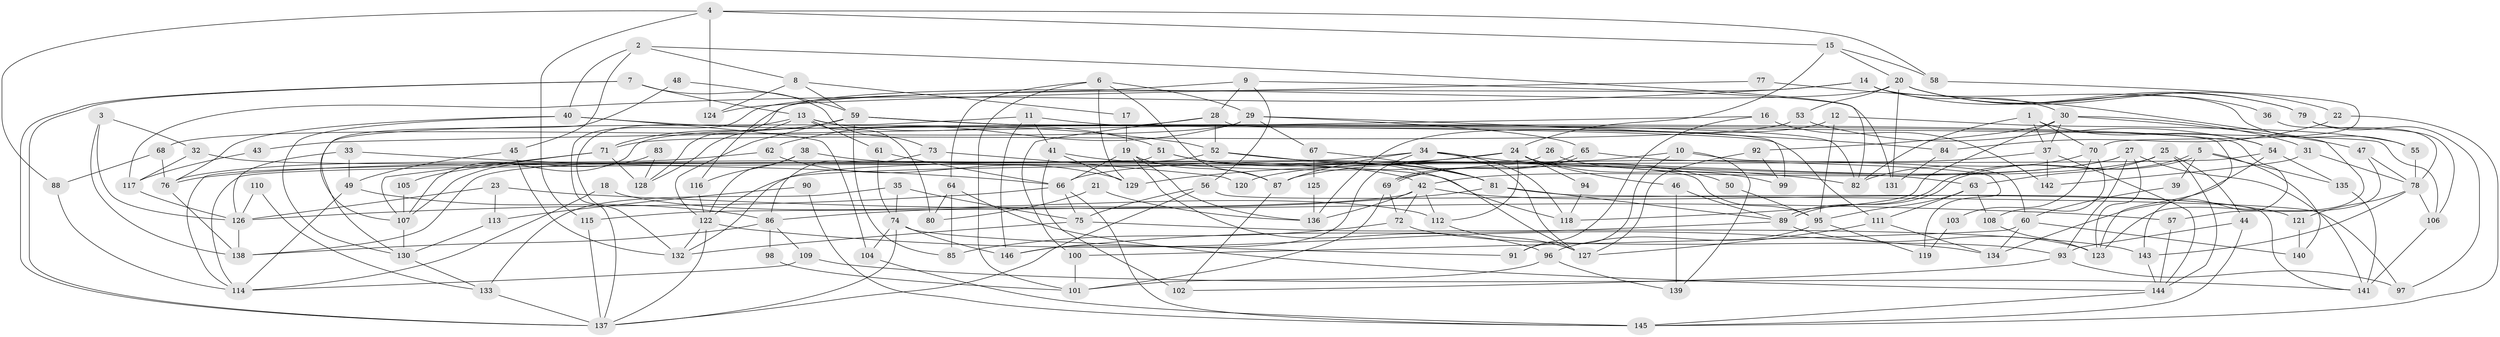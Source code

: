 // coarse degree distribution, {7: 0.08163265306122448, 4: 0.14285714285714285, 3: 0.24489795918367346, 6: 0.08163265306122448, 5: 0.1326530612244898, 9: 0.061224489795918366, 10: 0.030612244897959183, 2: 0.14285714285714285, 8: 0.07142857142857142, 11: 0.01020408163265306}
// Generated by graph-tools (version 1.1) at 2025/41/03/06/25 10:41:55]
// undirected, 146 vertices, 292 edges
graph export_dot {
graph [start="1"]
  node [color=gray90,style=filled];
  1;
  2;
  3;
  4;
  5;
  6;
  7;
  8;
  9;
  10;
  11;
  12;
  13;
  14;
  15;
  16;
  17;
  18;
  19;
  20;
  21;
  22;
  23;
  24;
  25;
  26;
  27;
  28;
  29;
  30;
  31;
  32;
  33;
  34;
  35;
  36;
  37;
  38;
  39;
  40;
  41;
  42;
  43;
  44;
  45;
  46;
  47;
  48;
  49;
  50;
  51;
  52;
  53;
  54;
  55;
  56;
  57;
  58;
  59;
  60;
  61;
  62;
  63;
  64;
  65;
  66;
  67;
  68;
  69;
  70;
  71;
  72;
  73;
  74;
  75;
  76;
  77;
  78;
  79;
  80;
  81;
  82;
  83;
  84;
  85;
  86;
  87;
  88;
  89;
  90;
  91;
  92;
  93;
  94;
  95;
  96;
  97;
  98;
  99;
  100;
  101;
  102;
  103;
  104;
  105;
  106;
  107;
  108;
  109;
  110;
  111;
  112;
  113;
  114;
  115;
  116;
  117;
  118;
  119;
  120;
  121;
  122;
  123;
  124;
  125;
  126;
  127;
  128;
  129;
  130;
  131;
  132;
  133;
  134;
  135;
  136;
  137;
  138;
  139;
  140;
  141;
  142;
  143;
  144;
  145;
  146;
  1 -- 82;
  1 -- 54;
  1 -- 37;
  1 -- 70;
  2 -- 82;
  2 -- 40;
  2 -- 8;
  2 -- 45;
  3 -- 32;
  3 -- 126;
  3 -- 138;
  4 -- 115;
  4 -- 58;
  4 -- 15;
  4 -- 88;
  4 -- 124;
  5 -- 135;
  5 -- 89;
  5 -- 89;
  5 -- 39;
  5 -- 140;
  6 -- 64;
  6 -- 87;
  6 -- 29;
  6 -- 101;
  6 -- 129;
  7 -- 13;
  7 -- 137;
  7 -- 137;
  7 -- 73;
  8 -- 59;
  8 -- 17;
  8 -- 124;
  9 -- 56;
  9 -- 28;
  9 -- 116;
  9 -- 131;
  10 -- 60;
  10 -- 66;
  10 -- 91;
  10 -- 139;
  11 -- 143;
  11 -- 146;
  11 -- 41;
  11 -- 130;
  12 -- 95;
  12 -- 136;
  12 -- 55;
  13 -- 61;
  13 -- 51;
  13 -- 80;
  13 -- 123;
  13 -- 128;
  13 -- 132;
  14 -- 79;
  14 -- 137;
  14 -- 30;
  14 -- 55;
  14 -- 117;
  15 -- 24;
  15 -- 20;
  15 -- 58;
  16 -- 91;
  16 -- 142;
  16 -- 43;
  17 -- 19;
  18 -- 112;
  18 -- 114;
  19 -- 87;
  19 -- 96;
  19 -- 66;
  19 -- 136;
  20 -- 128;
  20 -- 22;
  20 -- 36;
  20 -- 53;
  20 -- 79;
  20 -- 131;
  21 -- 80;
  21 -- 136;
  22 -- 84;
  22 -- 145;
  23 -- 57;
  23 -- 126;
  23 -- 113;
  24 -- 99;
  24 -- 76;
  24 -- 46;
  24 -- 94;
  24 -- 112;
  24 -- 129;
  25 -- 87;
  25 -- 63;
  25 -- 44;
  25 -- 144;
  26 -- 63;
  26 -- 114;
  27 -- 141;
  27 -- 123;
  27 -- 42;
  27 -- 93;
  27 -- 120;
  28 -- 52;
  28 -- 107;
  28 -- 99;
  28 -- 100;
  29 -- 62;
  29 -- 65;
  29 -- 67;
  29 -- 68;
  29 -- 84;
  30 -- 37;
  30 -- 31;
  30 -- 47;
  30 -- 92;
  30 -- 118;
  31 -- 78;
  31 -- 142;
  32 -- 118;
  32 -- 117;
  33 -- 126;
  33 -- 66;
  33 -- 49;
  34 -- 146;
  34 -- 132;
  34 -- 50;
  34 -- 87;
  34 -- 118;
  34 -- 127;
  35 -- 75;
  35 -- 133;
  35 -- 74;
  36 -- 78;
  37 -- 69;
  37 -- 142;
  37 -- 144;
  38 -- 42;
  38 -- 116;
  38 -- 122;
  39 -- 60;
  40 -- 52;
  40 -- 104;
  40 -- 76;
  40 -- 130;
  41 -- 129;
  41 -- 82;
  41 -- 102;
  42 -- 72;
  42 -- 112;
  42 -- 115;
  42 -- 121;
  42 -- 136;
  43 -- 117;
  44 -- 145;
  44 -- 93;
  45 -- 132;
  45 -- 49;
  46 -- 89;
  46 -- 139;
  47 -- 78;
  47 -- 57;
  48 -- 107;
  48 -- 59;
  49 -- 86;
  49 -- 114;
  50 -- 95;
  51 -- 127;
  51 -- 114;
  51 -- 81;
  52 -- 81;
  52 -- 95;
  52 -- 138;
  53 -- 54;
  53 -- 71;
  54 -- 134;
  54 -- 122;
  54 -- 135;
  55 -- 78;
  56 -- 75;
  56 -- 141;
  56 -- 137;
  57 -- 144;
  58 -- 70;
  59 -- 122;
  59 -- 106;
  59 -- 71;
  59 -- 82;
  59 -- 85;
  59 -- 111;
  60 -- 140;
  60 -- 134;
  60 -- 100;
  61 -- 74;
  61 -- 66;
  62 -- 129;
  62 -- 76;
  63 -- 108;
  63 -- 111;
  63 -- 95;
  64 -- 85;
  64 -- 144;
  64 -- 80;
  65 -- 69;
  65 -- 69;
  65 -- 119;
  66 -- 145;
  66 -- 75;
  66 -- 126;
  67 -- 81;
  67 -- 125;
  68 -- 76;
  68 -- 88;
  69 -- 101;
  69 -- 72;
  70 -- 82;
  70 -- 103;
  70 -- 108;
  71 -- 105;
  71 -- 107;
  71 -- 128;
  72 -- 93;
  72 -- 85;
  73 -- 86;
  73 -- 120;
  74 -- 137;
  74 -- 91;
  74 -- 104;
  74 -- 146;
  75 -- 132;
  75 -- 143;
  76 -- 138;
  77 -- 124;
  77 -- 123;
  78 -- 143;
  78 -- 106;
  78 -- 121;
  79 -- 97;
  79 -- 106;
  81 -- 86;
  81 -- 89;
  81 -- 97;
  83 -- 128;
  83 -- 107;
  84 -- 131;
  86 -- 138;
  86 -- 98;
  86 -- 109;
  87 -- 102;
  88 -- 114;
  89 -- 123;
  89 -- 146;
  90 -- 145;
  90 -- 113;
  92 -- 127;
  92 -- 99;
  93 -- 97;
  93 -- 102;
  94 -- 118;
  95 -- 96;
  95 -- 119;
  96 -- 139;
  96 -- 101;
  98 -- 101;
  100 -- 101;
  103 -- 119;
  104 -- 145;
  105 -- 107;
  106 -- 141;
  107 -- 130;
  108 -- 123;
  109 -- 114;
  109 -- 141;
  110 -- 133;
  110 -- 126;
  111 -- 127;
  111 -- 134;
  112 -- 127;
  113 -- 130;
  115 -- 137;
  116 -- 122;
  117 -- 126;
  121 -- 140;
  122 -- 137;
  122 -- 132;
  122 -- 134;
  125 -- 136;
  126 -- 138;
  130 -- 133;
  133 -- 137;
  135 -- 141;
  143 -- 144;
  144 -- 145;
}
